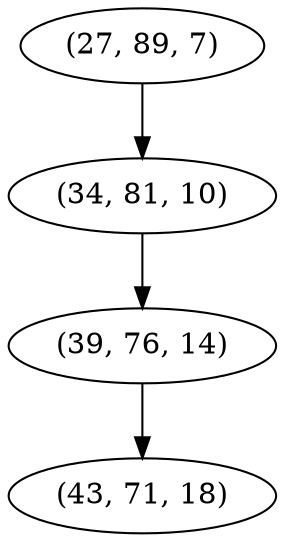 digraph tree {
    "(27, 89, 7)";
    "(34, 81, 10)";
    "(39, 76, 14)";
    "(43, 71, 18)";
    "(27, 89, 7)" -> "(34, 81, 10)";
    "(34, 81, 10)" -> "(39, 76, 14)";
    "(39, 76, 14)" -> "(43, 71, 18)";
}
